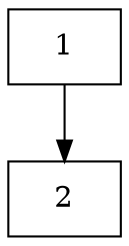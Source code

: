 digraph G {
  node [shape=record];
  node0 [label="{1}"];
  node0 -> node1;
  node1 [label="{2}"];
}
